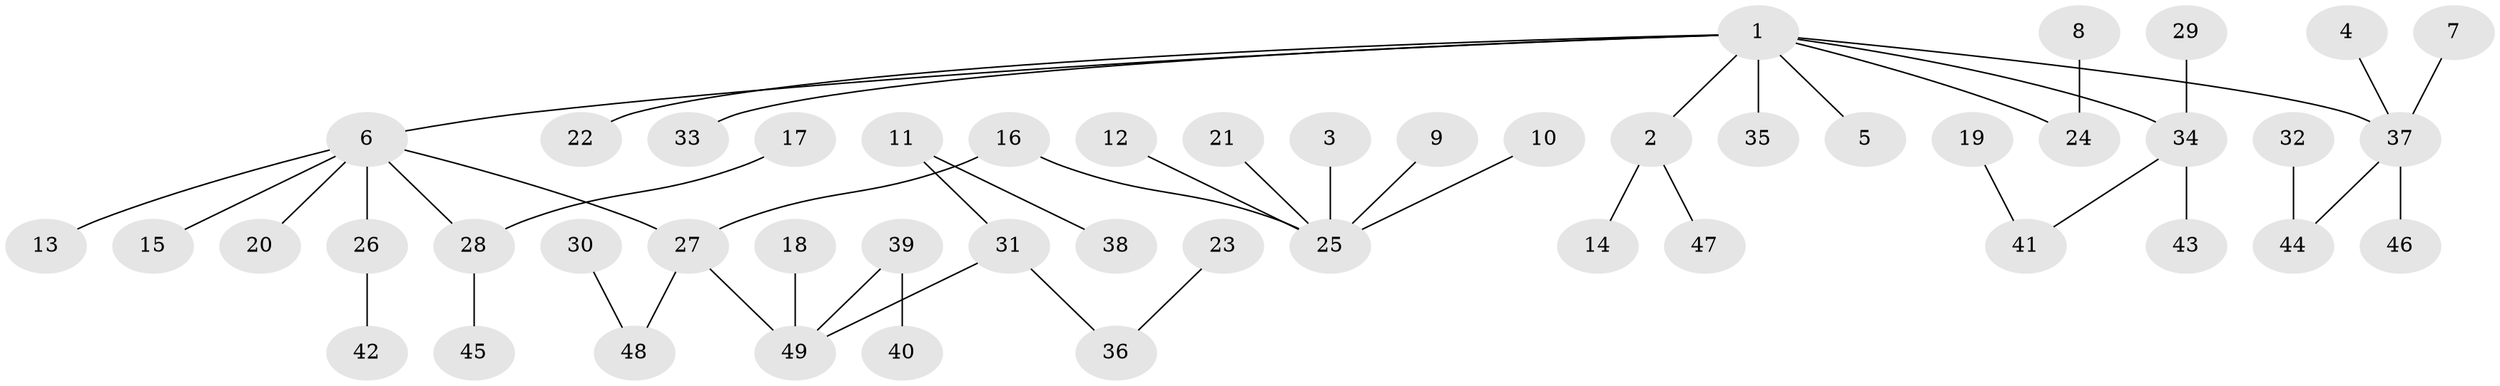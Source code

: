 // original degree distribution, {2: 0.22448979591836735, 6: 0.030612244897959183, 9: 0.01020408163265306, 4: 0.04081632653061224, 3: 0.10204081632653061, 5: 0.030612244897959183, 1: 0.5510204081632653, 8: 0.01020408163265306}
// Generated by graph-tools (version 1.1) at 2025/50/03/09/25 03:50:22]
// undirected, 49 vertices, 48 edges
graph export_dot {
graph [start="1"]
  node [color=gray90,style=filled];
  1;
  2;
  3;
  4;
  5;
  6;
  7;
  8;
  9;
  10;
  11;
  12;
  13;
  14;
  15;
  16;
  17;
  18;
  19;
  20;
  21;
  22;
  23;
  24;
  25;
  26;
  27;
  28;
  29;
  30;
  31;
  32;
  33;
  34;
  35;
  36;
  37;
  38;
  39;
  40;
  41;
  42;
  43;
  44;
  45;
  46;
  47;
  48;
  49;
  1 -- 2 [weight=1.0];
  1 -- 5 [weight=1.0];
  1 -- 6 [weight=1.0];
  1 -- 22 [weight=1.0];
  1 -- 24 [weight=1.0];
  1 -- 33 [weight=1.0];
  1 -- 34 [weight=1.0];
  1 -- 35 [weight=1.0];
  1 -- 37 [weight=1.0];
  2 -- 14 [weight=1.0];
  2 -- 47 [weight=1.0];
  3 -- 25 [weight=1.0];
  4 -- 37 [weight=1.0];
  6 -- 13 [weight=1.0];
  6 -- 15 [weight=1.0];
  6 -- 20 [weight=1.0];
  6 -- 26 [weight=1.0];
  6 -- 27 [weight=1.0];
  6 -- 28 [weight=1.0];
  7 -- 37 [weight=1.0];
  8 -- 24 [weight=1.0];
  9 -- 25 [weight=1.0];
  10 -- 25 [weight=1.0];
  11 -- 31 [weight=1.0];
  11 -- 38 [weight=1.0];
  12 -- 25 [weight=1.0];
  16 -- 25 [weight=1.0];
  16 -- 27 [weight=1.0];
  17 -- 28 [weight=1.0];
  18 -- 49 [weight=1.0];
  19 -- 41 [weight=1.0];
  21 -- 25 [weight=1.0];
  23 -- 36 [weight=1.0];
  26 -- 42 [weight=1.0];
  27 -- 48 [weight=1.0];
  27 -- 49 [weight=1.0];
  28 -- 45 [weight=1.0];
  29 -- 34 [weight=1.0];
  30 -- 48 [weight=1.0];
  31 -- 36 [weight=1.0];
  31 -- 49 [weight=1.0];
  32 -- 44 [weight=1.0];
  34 -- 41 [weight=1.0];
  34 -- 43 [weight=1.0];
  37 -- 44 [weight=1.0];
  37 -- 46 [weight=1.0];
  39 -- 40 [weight=1.0];
  39 -- 49 [weight=1.0];
}
